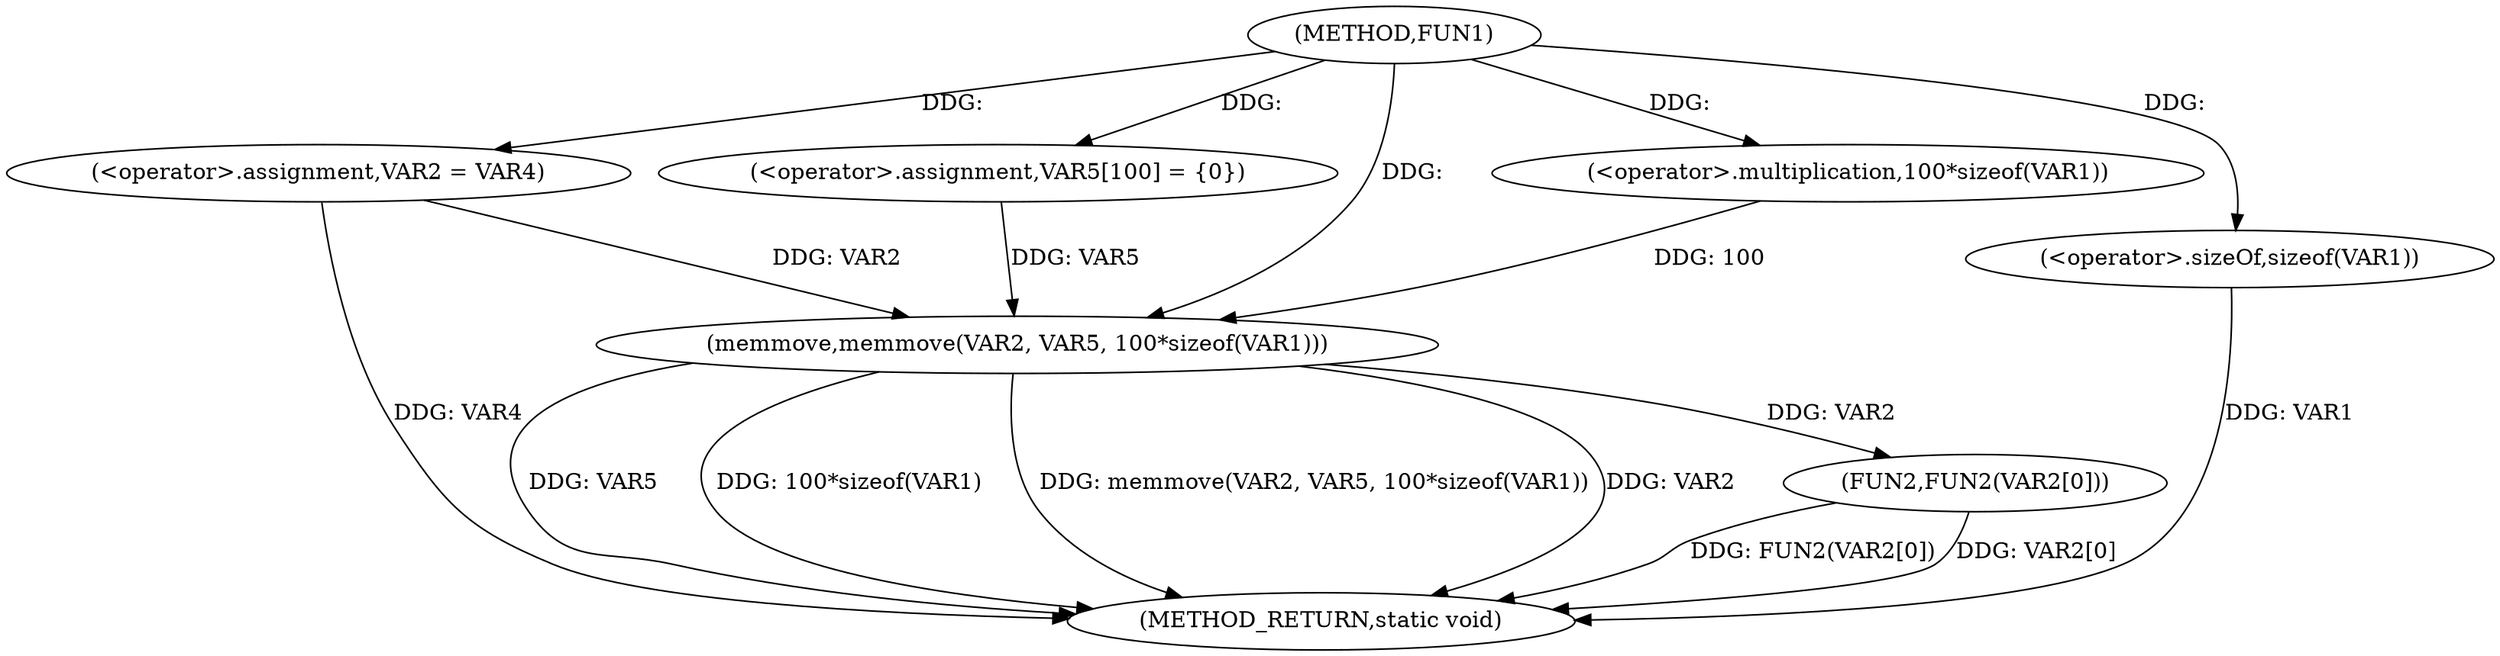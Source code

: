 digraph FUN1 {  
"1000100" [label = "(METHOD,FUN1)" ]
"1000123" [label = "(METHOD_RETURN,static void)" ]
"1000105" [label = "(<operator>.assignment,VAR2 = VAR4)" ]
"1000110" [label = "(<operator>.assignment,VAR5[100] = {0})" ]
"1000112" [label = "(memmove,memmove(VAR2, VAR5, 100*sizeof(VAR1)))" ]
"1000115" [label = "(<operator>.multiplication,100*sizeof(VAR1))" ]
"1000117" [label = "(<operator>.sizeOf,sizeof(VAR1))" ]
"1000119" [label = "(FUN2,FUN2(VAR2[0]))" ]
  "1000105" -> "1000123"  [ label = "DDG: VAR4"] 
  "1000112" -> "1000123"  [ label = "DDG: VAR5"] 
  "1000112" -> "1000123"  [ label = "DDG: 100*sizeof(VAR1)"] 
  "1000117" -> "1000123"  [ label = "DDG: VAR1"] 
  "1000112" -> "1000123"  [ label = "DDG: memmove(VAR2, VAR5, 100*sizeof(VAR1))"] 
  "1000119" -> "1000123"  [ label = "DDG: FUN2(VAR2[0])"] 
  "1000112" -> "1000123"  [ label = "DDG: VAR2"] 
  "1000119" -> "1000123"  [ label = "DDG: VAR2[0]"] 
  "1000100" -> "1000105"  [ label = "DDG: "] 
  "1000100" -> "1000110"  [ label = "DDG: "] 
  "1000105" -> "1000112"  [ label = "DDG: VAR2"] 
  "1000100" -> "1000112"  [ label = "DDG: "] 
  "1000110" -> "1000112"  [ label = "DDG: VAR5"] 
  "1000115" -> "1000112"  [ label = "DDG: 100"] 
  "1000100" -> "1000115"  [ label = "DDG: "] 
  "1000100" -> "1000117"  [ label = "DDG: "] 
  "1000112" -> "1000119"  [ label = "DDG: VAR2"] 
}
